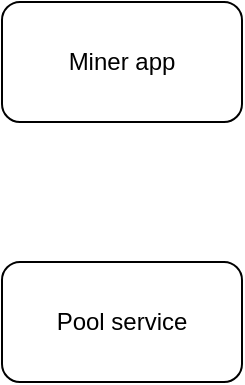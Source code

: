 <mxfile version="24.7.16">
  <diagram name="Page-1" id="zC7TiCwEvtzbdXVQnTLh">
    <mxGraphModel dx="1240" dy="587" grid="1" gridSize="10" guides="1" tooltips="1" connect="1" arrows="1" fold="1" page="1" pageScale="1" pageWidth="850" pageHeight="1100" math="0" shadow="0">
      <root>
        <mxCell id="0" />
        <mxCell id="1" parent="0" />
        <mxCell id="ERYkEcELDKVZfNgPjOHx-3" value="&lt;div&gt;Miner app&lt;br&gt;&lt;/div&gt;" style="rounded=1;whiteSpace=wrap;html=1;" vertex="1" parent="1">
          <mxGeometry x="305" y="30" width="120" height="60" as="geometry" />
        </mxCell>
        <mxCell id="ERYkEcELDKVZfNgPjOHx-4" value="&lt;div&gt;Pool service&lt;br&gt;&lt;/div&gt;" style="rounded=1;whiteSpace=wrap;html=1;" vertex="1" parent="1">
          <mxGeometry x="305" y="160" width="120" height="60" as="geometry" />
        </mxCell>
      </root>
    </mxGraphModel>
  </diagram>
</mxfile>
